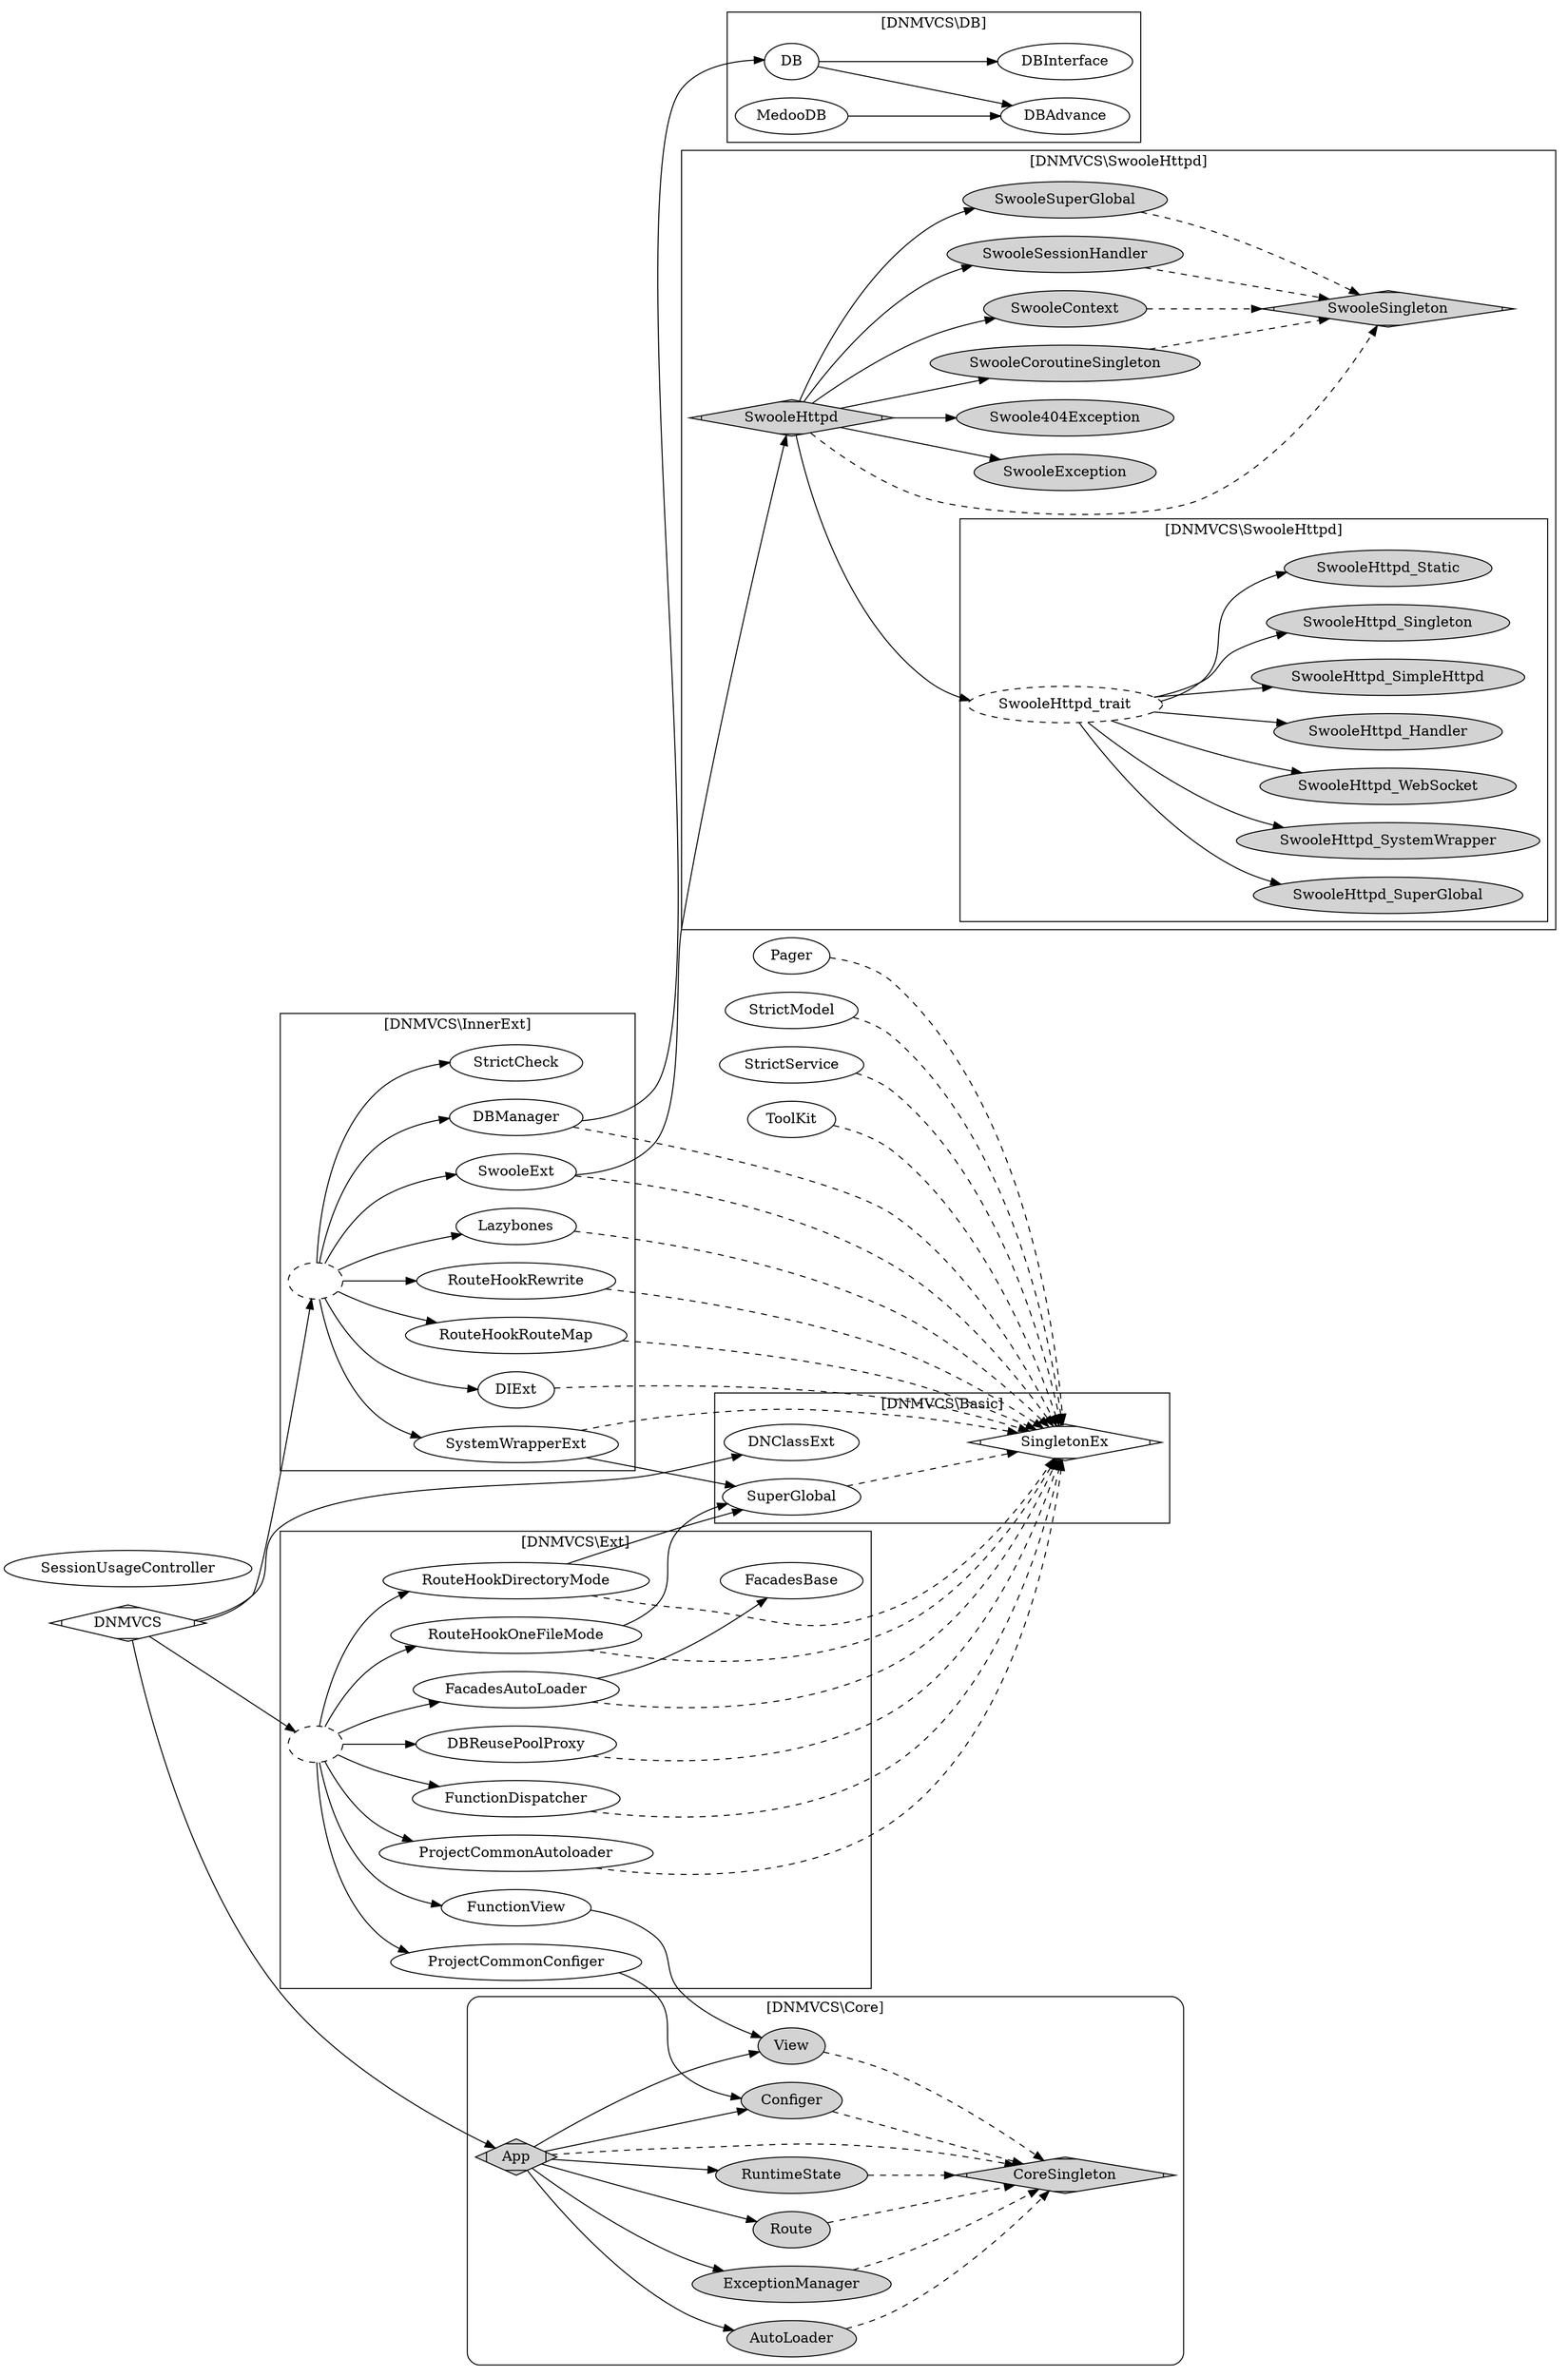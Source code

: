 digraph G{
/* This is a graphviz file */
graph [rankdir = "LR"];
subgraph cluster_Basic {
    label = "[DNMVCS\\Basic]";
    SingletonEx [shape=Mdiamond];
    SuperGlobal;
    DNClassExt;
    SuperGlobal -> SingletonEx[style="dashed"]; 
}
subgraph cluster_SwooleHttpd {
    node [style=filled];
    label = "[DNMVCS\\SwooleHttpd]";

subgraph cluster_SwooleHttpd_trait {

SwooleHttpd_trait [style="dashed"];
SwooleHttpd_trait -> SwooleHttpd_SimpleHttpd;
SwooleHttpd_trait -> SwooleHttpd_Singleton;
SwooleHttpd_trait -> SwooleHttpd_Static;
SwooleHttpd_trait -> SwooleHttpd_SuperGlobal;
SwooleHttpd_trait -> SwooleHttpd_SystemWrapper;
SwooleHttpd_trait -> SwooleHttpd_WebSocket;
SwooleHttpd_trait -> SwooleHttpd_Handler;

}
SwooleHttpd -> SwooleHttpd_trait;

SwooleHttpd -> SwooleCoroutineSingleton;
SwooleHttpd -> SwooleContext;
SwooleHttpd -> SwooleException;
SwooleHttpd -> Swoole404Exception;

SwooleHttpd -> SwooleSessionHandler;
SwooleHttpd -> SwooleSuperGlobal;


SwooleHttpd -> SwooleSingleton [style="dashed"];
SwooleCoroutineSingleton -> SwooleSingleton [style="dashed"];
SwooleContext -> SwooleSingleton [style="dashed"];
SwooleSuperGlobal -> SwooleSingleton [style="dashed"];
SwooleSessionHandler -> SwooleSingleton [style="dashed"];

SwooleHttpd [label="SwooleHttpd";shape=Mdiamond];
SwooleSingleton [label="SwooleSingleton";shape=Mdiamond];

SwooleCoroutineSingleton [label="SwooleCoroutineSingleton"];
SwooleException [label="SwooleException"];
Swoole404Exception [label="Swoole404Exception"];
SwooleContext [label="SwooleContext"];
SwooleSuperGlobal [label="SwooleSuperGlobal"];
SwooleSessionHandler [label="SwooleSessionHandler"];

}
subgraph cluster_Core {
    style = "rounded";
    label = "[DNMVCS\\Core]";
    node [style=filled];
    
    Core_App -> Core_AutoLoader ;
    Core_App -> Core_ExceptionManager;
    Core_App -> Core_View;
    Core_App -> Core_Configer;
    Core_App -> Core_Route;
    Core_App -> Core_RuntimeState;
    
    Core_App -> Core_CoreSingleton [style="dashed"];
    Core_AutoLoader -> Core_CoreSingleton [style="dashed"];
    Core_ExceptionManager -> Core_CoreSingleton [style="dashed"];
    Core_View -> Core_CoreSingleton [style="dashed"];
    Core_Configer -> Core_CoreSingleton [style="dashed"];
    Core_Route -> Core_CoreSingleton [style="dashed"];
    Core_RuntimeState -> Core_CoreSingleton [style="dashed"];
    
    Core_App [label="App";shape=Mdiamond];
    Core_CoreSingleton [label="CoreSingleton";shape=Mdiamond];
    Core_AutoLoader [label="AutoLoader"];
    Core_ExceptionManager [label="ExceptionManager"];
    Core_View [label="View"];
    Core_Configer [label="Configer"];
    Core_Route [label="Route"];
    Core_RuntimeState [label="RuntimeState"];
}


subgraph cluster_DB {
    label = "[DNMVCS\\DB]";

DB_DB -> DB_DBAdvance;
DB_DB -> DB_DBInterface;
DB_MedooDB -> DB_DBAdvance;

DB_DB [label="DB"];
DB_DBAdvance [label="DBAdvance"];
DB_DBInterface [label="DBInterface"];
DB_MedooDB [label="MedooDB"];


}
subgraph cluster_InnerExt {
    label = "[DNMVCS\\InnerExt]";

    InnerExt -> SwooleExt;
    InnerExt -> RouteHookRewrite;
    InnerExt -> RouteHookRouteMap;
    InnerExt -> DIExt;
    InnerExt -> Lazybones;
    InnerExt -> StrictCheck;
    
    InnerExt -> SystemWrapperExt -> SuperGlobal;
    InnerExt -> DBManager -> DB_DB;
    
    

    SwooleExt-> SwooleHttpd;
    
    SwooleExt -> SingletonEx[style="dashed"]; 
    RouteHookRewrite -> SingletonEx[style="dashed"]; 
    RouteHookRouteMap -> SingletonEx [style="dashed"]; 
    SystemWrapperExt -> SingletonEx [style="dashed"]; 
    DBManager -> SingletonEx [style="dashed"]; 
    
    DIExt -> SingletonEx [style="dashed"]; 
    Lazybones -> SingletonEx [style="dashed"]; 
    
 
    InnerExt [label="";style="dashed"];

}
subgraph cluster_Ext {
label = "[DNMVCS\\Ext]";


Ext-> DBReusePoolProxy; 
Ext-> FunctionDispatcher;
Ext-> ProjectCommonAutoloader;
Ext-> FacadesAutoLoader;
Ext-> RouteHookDirectoryMode;
Ext-> RouteHookOneFileMode;
Ext-> ProjectCommonConfiger -> Core_Configer;
Ext-> FunctionView  -> Core_View;
FacadesAutoLoader ->FacadesBase ;
RouteHookDirectoryMode -> SuperGlobal;
RouteHookOneFileMode -> SuperGlobal;

DBReusePoolProxy ->  SingletonEx [style="dashed"];  
FunctionDispatcher -> SingletonEx [style="dashed"]; 
ProjectCommonAutoloader -> SingletonEx [style="dashed"]; 
FacadesAutoLoader -> SingletonEx [style="dashed"]; 
RouteHookDirectoryMode -> SingletonEx [style="dashed"]; 
RouteHookOneFileMode -> SingletonEx [style="dashed"]; 
Ext [label="";style="dashed"];

}



DNMVCS -> Core_App;
DNMVCS -> InnerExt;
DNMVCS -> Ext;
DNMVCS -> DNClassExt;

DNMVCS [shape=Mdiamond];

SingletonEx;
Pager -> SingletonEx [style="dashed"]; 
StrictModel -> SingletonEx [style="dashed"]; 
StrictService -> SingletonEx [style="dashed"]; 
ToolKit  -> SingletonEx [style="dashed"]; 
SessionUsageController;



}
